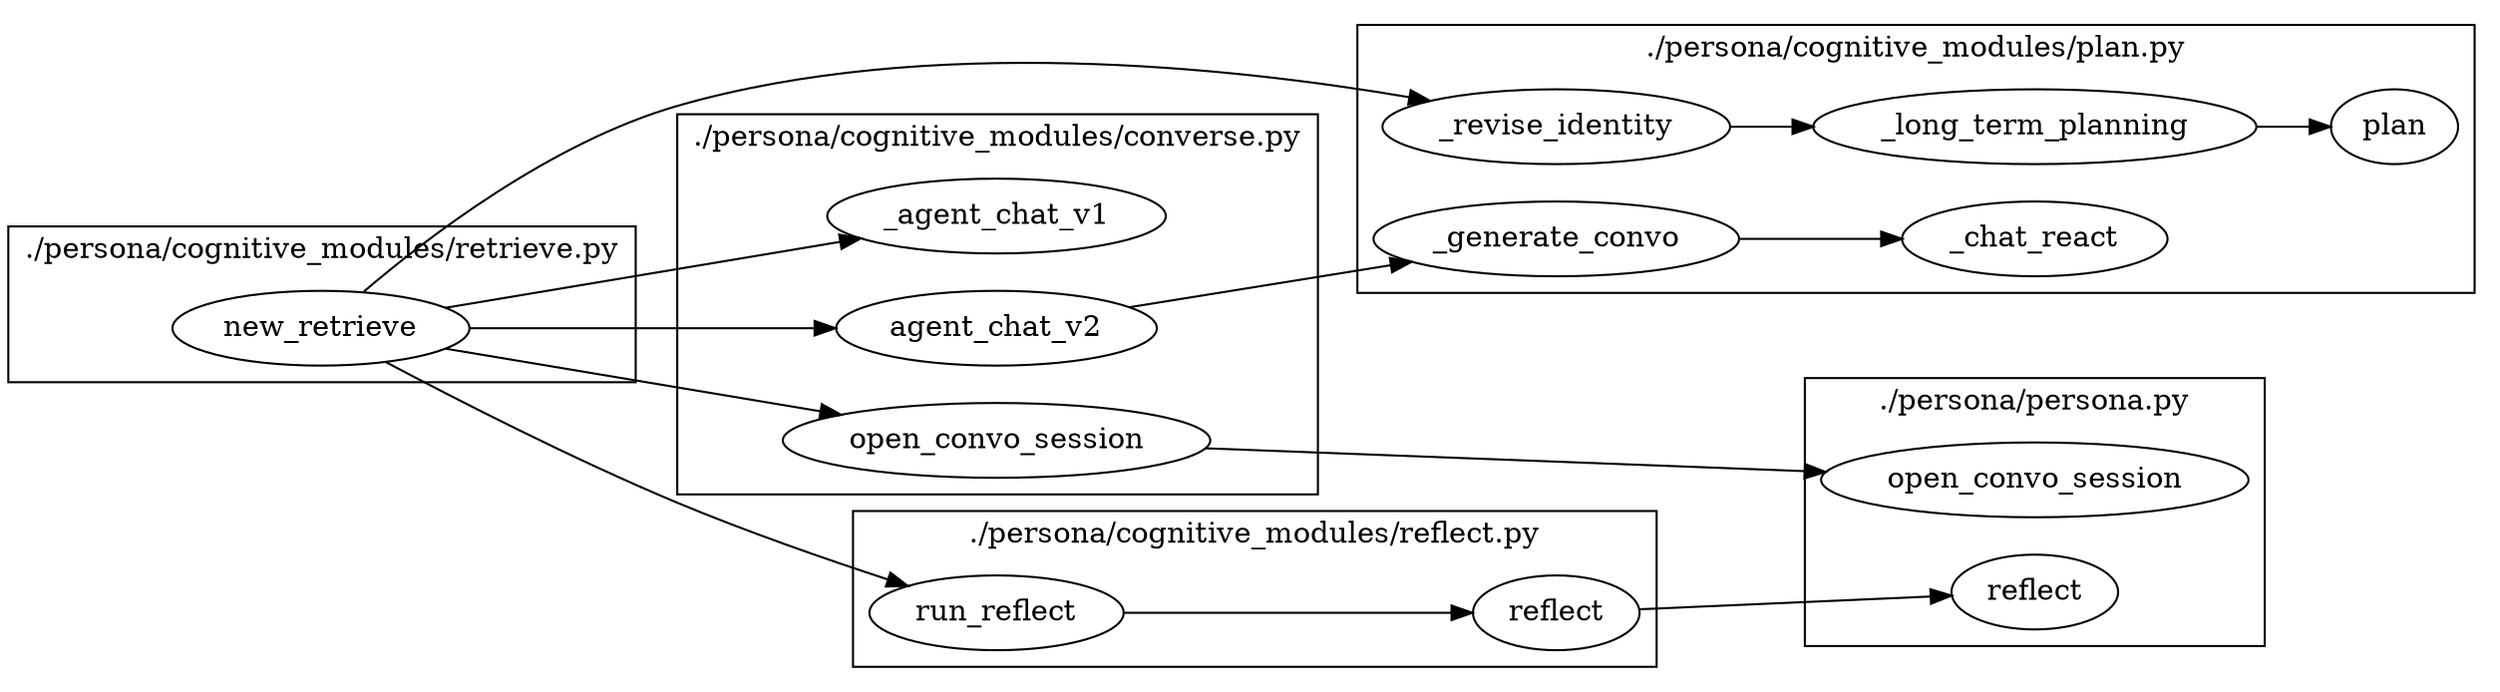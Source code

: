 digraph {
	graph [rankdir=LR];
	subgraph "cluster_./persona/cognitive_modules/plan.py" {
		graph [label="./persona/cognitive_modules/plan.py"];
		"./persona/cognitive_modules/plan.py#_revise_identity@493:4"	[label=_revise_identity];
		"./persona/cognitive_modules/plan.py#_generate_convo@338:4"	[label=_generate_convo];
		"./persona/cognitive_modules/plan.py#_chat_react@995:4"	[label=_chat_react];
		"./persona/cognitive_modules/plan.py#_long_term_planning@559:4"	[label=_long_term_planning];
		"./persona/cognitive_modules/plan.py#plan@1102:4"	[label=plan];
	}
	subgraph "cluster_./persona/persona.py" {
		graph [label="./persona/persona.py"];
		"./persona/persona.py#open_convo_session@227:8"	[label=open_convo_session];
		"./persona/persona.py#reflect@167:8"	[label=reflect];
	}
	subgraph "cluster_./persona/cognitive_modules/reflect.py" {
		graph [label="./persona/cognitive_modules/reflect.py"];
		"./persona/cognitive_modules/reflect.py#run_reflect@107:4"	[label=run_reflect];
		"./persona/cognitive_modules/reflect.py#reflect@195:4"	[label=reflect];
	}
	subgraph "cluster_./persona/cognitive_modules/converse.py" {
		graph [label="./persona/cognitive_modules/converse.py"];
		"./persona/cognitive_modules/converse.py#_agent_chat_v1@80:4"	[label=_agent_chat_v1];
		"./persona/cognitive_modules/converse.py#agent_chat_v2@148:4"	[label=agent_chat_v2];
		"./persona/cognitive_modules/converse.py#open_convo_session@302:4"	[label=open_convo_session];
	}
	subgraph "cluster_./persona/cognitive_modules/retrieve.py" {
		graph [label="./persona/cognitive_modules/retrieve.py"];
		"./persona/cognitive_modules/retrieve.py#new_retrieve@200:4"	[label=new_retrieve];
	}
	"./persona/cognitive_modules/reflect.py#run_reflect@107:4" -> "./persona/cognitive_modules/reflect.py#reflect@195:4";
	"./persona/cognitive_modules/reflect.py#reflect@195:4" -> "./persona/persona.py#reflect@167:8";
	"./persona/cognitive_modules/retrieve.py#new_retrieve@200:4" -> "./persona/cognitive_modules/reflect.py#run_reflect@107:4";
	"./persona/cognitive_modules/retrieve.py#new_retrieve@200:4" -> "./persona/cognitive_modules/converse.py#_agent_chat_v1@80:4";
	"./persona/cognitive_modules/retrieve.py#new_retrieve@200:4" -> "./persona/cognitive_modules/converse.py#agent_chat_v2@148:4";
	"./persona/cognitive_modules/retrieve.py#new_retrieve@200:4" -> "./persona/cognitive_modules/converse.py#open_convo_session@302:4";
	"./persona/cognitive_modules/retrieve.py#new_retrieve@200:4" -> "./persona/cognitive_modules/plan.py#_revise_identity@493:4";
	"./persona/cognitive_modules/converse.py#agent_chat_v2@148:4" -> "./persona/cognitive_modules/plan.py#_generate_convo@338:4";
	"./persona/cognitive_modules/converse.py#open_convo_session@302:4" -> "./persona/persona.py#open_convo_session@227:8";
	"./persona/cognitive_modules/plan.py#_revise_identity@493:4" -> "./persona/cognitive_modules/plan.py#_long_term_planning@559:4";
	"./persona/cognitive_modules/plan.py#_generate_convo@338:4" -> "./persona/cognitive_modules/plan.py#_chat_react@995:4";
	"./persona/cognitive_modules/plan.py#_long_term_planning@559:4" -> "./persona/cognitive_modules/plan.py#plan@1102:4";
}
